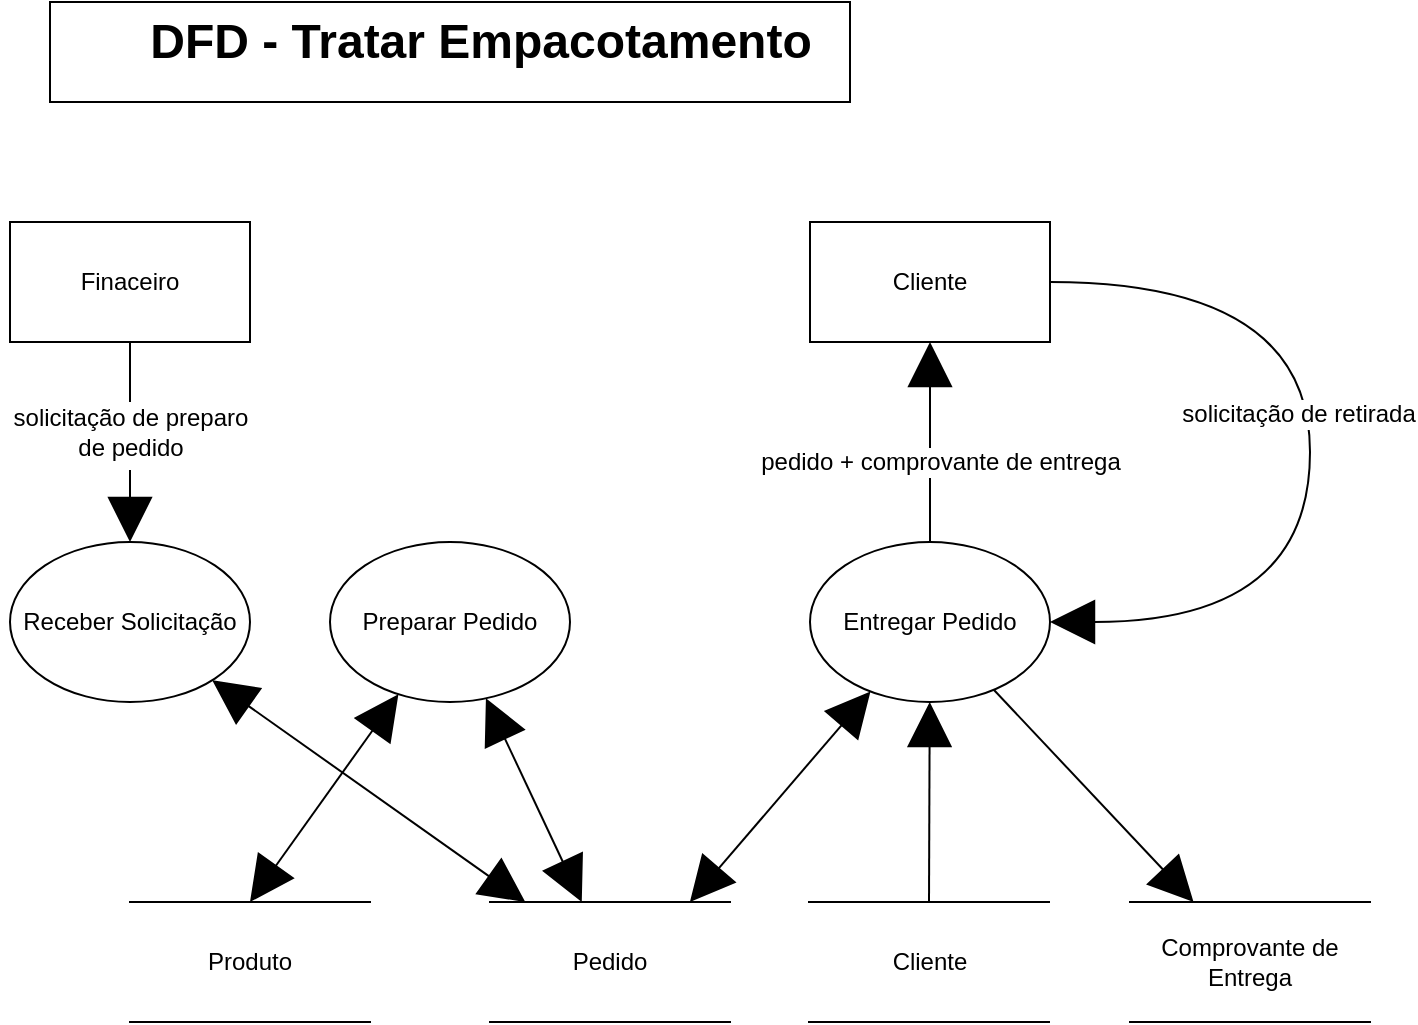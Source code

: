 <mxfile version="14.6.13" type="device"><diagram id="2jk5yhZgjb6nYe8sX_c9" name="Página-1"><mxGraphModel dx="2740" dy="816" grid="1" gridSize="10" guides="1" tooltips="1" connect="1" arrows="1" fold="1" page="1" pageScale="1" pageWidth="827" pageHeight="1169" math="0" shadow="0"><root><mxCell id="0"/><mxCell id="1" parent="0"/><mxCell id="sKABrgpHvgdP2y5VP3gJ-10" value="Produto" style="shape=partialRectangle;whiteSpace=wrap;html=1;left=0;right=0;fillColor=none;" parent="1" vertex="1"><mxGeometry x="-1580" y="470" width="120" height="60" as="geometry"/></mxCell><mxCell id="sKABrgpHvgdP2y5VP3gJ-11" style="edgeStyle=none;rounded=0;orthogonalLoop=1;jettySize=auto;html=1;entryX=0.5;entryY=0;entryDx=0;entryDy=0;startArrow=block;startFill=1;startSize=20;endArrow=block;endFill=1;endSize=20;" parent="1" source="sKABrgpHvgdP2y5VP3gJ-12" target="sKABrgpHvgdP2y5VP3gJ-10" edge="1"><mxGeometry relative="1" as="geometry"/></mxCell><mxCell id="sKABrgpHvgdP2y5VP3gJ-12" value="Preparar Pedido" style="ellipse;whiteSpace=wrap;html=1;" parent="1" vertex="1"><mxGeometry x="-1480" y="290" width="120" height="80" as="geometry"/></mxCell><mxCell id="sKABrgpHvgdP2y5VP3gJ-13" style="edgeStyle=none;rounded=0;orthogonalLoop=1;jettySize=auto;html=1;startArrow=block;startFill=1;startSize=20;endArrow=block;endFill=1;endSize=20;" parent="1" source="sKABrgpHvgdP2y5VP3gJ-14" target="sKABrgpHvgdP2y5VP3gJ-12" edge="1"><mxGeometry relative="1" as="geometry"/></mxCell><mxCell id="sKABrgpHvgdP2y5VP3gJ-14" value="Pedido" style="shape=partialRectangle;whiteSpace=wrap;html=1;left=0;right=0;fillColor=none;" parent="1" vertex="1"><mxGeometry x="-1400" y="470" width="120" height="60" as="geometry"/></mxCell><mxCell id="sKABrgpHvgdP2y5VP3gJ-19" style="edgeStyle=none;rounded=0;orthogonalLoop=1;jettySize=auto;html=1;entryX=0.5;entryY=1;entryDx=0;entryDy=0;startArrow=none;startFill=0;startSize=20;endArrow=block;endFill=1;endSize=20;strokeColor=#000000;" parent="1" source="sKABrgpHvgdP2y5VP3gJ-22" target="sKABrgpHvgdP2y5VP3gJ-23" edge="1"><mxGeometry relative="1" as="geometry"/></mxCell><mxCell id="sKABrgpHvgdP2y5VP3gJ-20" value="&lt;font style=&quot;font-size: 12px&quot;&gt;pedido + comprovante de entrega&lt;/font&gt;" style="edgeLabel;html=1;align=center;verticalAlign=middle;resizable=0;points=[];" parent="sKABrgpHvgdP2y5VP3gJ-19" vertex="1" connectable="0"><mxGeometry x="-0.2" y="-5" relative="1" as="geometry"><mxPoint as="offset"/></mxGeometry></mxCell><mxCell id="sKABrgpHvgdP2y5VP3gJ-21" style="edgeStyle=none;rounded=0;orthogonalLoop=1;jettySize=auto;html=1;entryX=0.833;entryY=0;entryDx=0;entryDy=0;entryPerimeter=0;startArrow=block;startFill=1;startSize=20;endArrow=block;endFill=1;endSize=20;strokeColor=#000000;" parent="1" source="sKABrgpHvgdP2y5VP3gJ-22" target="sKABrgpHvgdP2y5VP3gJ-14" edge="1"><mxGeometry relative="1" as="geometry"/></mxCell><mxCell id="sKABrgpHvgdP2y5VP3gJ-22" value="Entregar Pedido" style="ellipse;whiteSpace=wrap;html=1;" parent="1" vertex="1"><mxGeometry x="-1240" y="290" width="120" height="80" as="geometry"/></mxCell><mxCell id="IiCW7oivmywjlNiWzuGh-1" style="edgeStyle=orthogonalEdgeStyle;rounded=0;orthogonalLoop=1;jettySize=auto;html=1;entryX=1;entryY=0.5;entryDx=0;entryDy=0;curved=1;endArrow=block;endFill=1;endSize=20;" parent="1" source="sKABrgpHvgdP2y5VP3gJ-23" target="sKABrgpHvgdP2y5VP3gJ-22" edge="1"><mxGeometry relative="1" as="geometry"><Array as="points"><mxPoint x="-990" y="160"/><mxPoint x="-990" y="330"/></Array></mxGeometry></mxCell><mxCell id="IiCW7oivmywjlNiWzuGh-2" value="&lt;span style=&quot;font-size: 12px&quot;&gt;solicitação de retirada&lt;/span&gt;" style="edgeLabel;html=1;align=center;verticalAlign=middle;resizable=0;points=[];" parent="IiCW7oivmywjlNiWzuGh-1" vertex="1" connectable="0"><mxGeometry x="-0.091" y="-6" relative="1" as="geometry"><mxPoint as="offset"/></mxGeometry></mxCell><mxCell id="sKABrgpHvgdP2y5VP3gJ-23" value="Cliente" style="rounded=0;whiteSpace=wrap;html=1;" parent="1" vertex="1"><mxGeometry x="-1240" y="130" width="120" height="60" as="geometry"/></mxCell><mxCell id="XbtwBp7WdvcqVjeR7w5B-7" style="edgeStyle=none;rounded=0;orthogonalLoop=1;jettySize=auto;html=1;exitX=0.5;exitY=1;exitDx=0;exitDy=0;entryX=0.5;entryY=0;entryDx=0;entryDy=0;entryPerimeter=0;startArrow=none;startFill=0;startSize=20;endArrow=none;endFill=0;endSize=20;" parent="1" source="t5KYOMv35RJSLInLnVql-4" target="t5KYOMv35RJSLInLnVql-6" edge="1"><mxGeometry relative="1" as="geometry"/></mxCell><mxCell id="t5KYOMv35RJSLInLnVql-4" value="Finaceiro" style="rounded=0;whiteSpace=wrap;html=1;" parent="1" vertex="1"><mxGeometry x="-1640" y="130" width="120" height="60" as="geometry"/></mxCell><mxCell id="t5KYOMv35RJSLInLnVql-6" value="&lt;div&gt;solicitação de preparo&lt;/div&gt;&lt;div&gt;de pedido&lt;/div&gt;" style="text;html=1;align=center;verticalAlign=middle;resizable=0;points=[];autosize=1;" parent="1" vertex="1"><mxGeometry x="-1645" y="220" width="130" height="30" as="geometry"/></mxCell><mxCell id="t5KYOMv35RJSLInLnVql-9" value="" style="rounded=0;whiteSpace=wrap;html=1;" parent="1" vertex="1"><mxGeometry x="-1620" y="20" width="400" height="50" as="geometry"/></mxCell><mxCell id="t5KYOMv35RJSLInLnVql-10" value="DFD - Tratar Empacotamento" style="text;strokeColor=none;fillColor=none;html=1;fontSize=24;fontStyle=1;verticalAlign=middle;align=center;" parent="1" vertex="1"><mxGeometry x="-1620" y="20" width="430" height="40" as="geometry"/></mxCell><mxCell id="XbtwBp7WdvcqVjeR7w5B-4" style="rounded=0;orthogonalLoop=1;jettySize=auto;html=1;startArrow=block;startFill=1;endArrow=block;endFill=1;endSize=20;startSize=20;" parent="1" source="XbtwBp7WdvcqVjeR7w5B-1" target="sKABrgpHvgdP2y5VP3gJ-14" edge="1"><mxGeometry relative="1" as="geometry"/></mxCell><mxCell id="XbtwBp7WdvcqVjeR7w5B-6" style="rounded=0;orthogonalLoop=1;jettySize=auto;html=1;exitX=0.5;exitY=0;exitDx=0;exitDy=0;startArrow=block;startFill=1;startSize=20;endArrow=none;endFill=0;endSize=20;" parent="1" source="XbtwBp7WdvcqVjeR7w5B-1" edge="1"><mxGeometry relative="1" as="geometry"><mxPoint x="-1580" y="254" as="targetPoint"/></mxGeometry></mxCell><mxCell id="XbtwBp7WdvcqVjeR7w5B-1" value="Receber Solicitação" style="ellipse;whiteSpace=wrap;html=1;" parent="1" vertex="1"><mxGeometry x="-1640" y="290" width="120" height="80" as="geometry"/></mxCell><mxCell id="ZqwM7c6eyPsKrAIprvRp-6" style="rounded=0;orthogonalLoop=1;jettySize=auto;html=1;exitX=0.5;exitY=0;exitDx=0;exitDy=0;endSize=20;startSize=20;endArrow=block;endFill=1;" parent="1" source="ZqwM7c6eyPsKrAIprvRp-3" target="sKABrgpHvgdP2y5VP3gJ-22" edge="1"><mxGeometry relative="1" as="geometry"/></mxCell><mxCell id="ZqwM7c6eyPsKrAIprvRp-3" value="Cliente" style="shape=partialRectangle;whiteSpace=wrap;html=1;left=0;right=0;fillColor=none;" parent="1" vertex="1"><mxGeometry x="-1240.5" y="470" width="120" height="60" as="geometry"/></mxCell><mxCell id="ZqwM7c6eyPsKrAIprvRp-7" value="" style="edgeStyle=none;rounded=0;orthogonalLoop=1;jettySize=auto;html=1;endArrow=none;endFill=0;startSize=20;endSize=20;startArrow=block;startFill=1;" parent="1" source="ZqwM7c6eyPsKrAIprvRp-4" target="sKABrgpHvgdP2y5VP3gJ-22" edge="1"><mxGeometry relative="1" as="geometry"/></mxCell><mxCell id="ZqwM7c6eyPsKrAIprvRp-4" value="Comprovante de Entrega" style="shape=partialRectangle;whiteSpace=wrap;html=1;left=0;right=0;fillColor=none;" parent="1" vertex="1"><mxGeometry x="-1080" y="470" width="120" height="60" as="geometry"/></mxCell></root></mxGraphModel></diagram></mxfile>